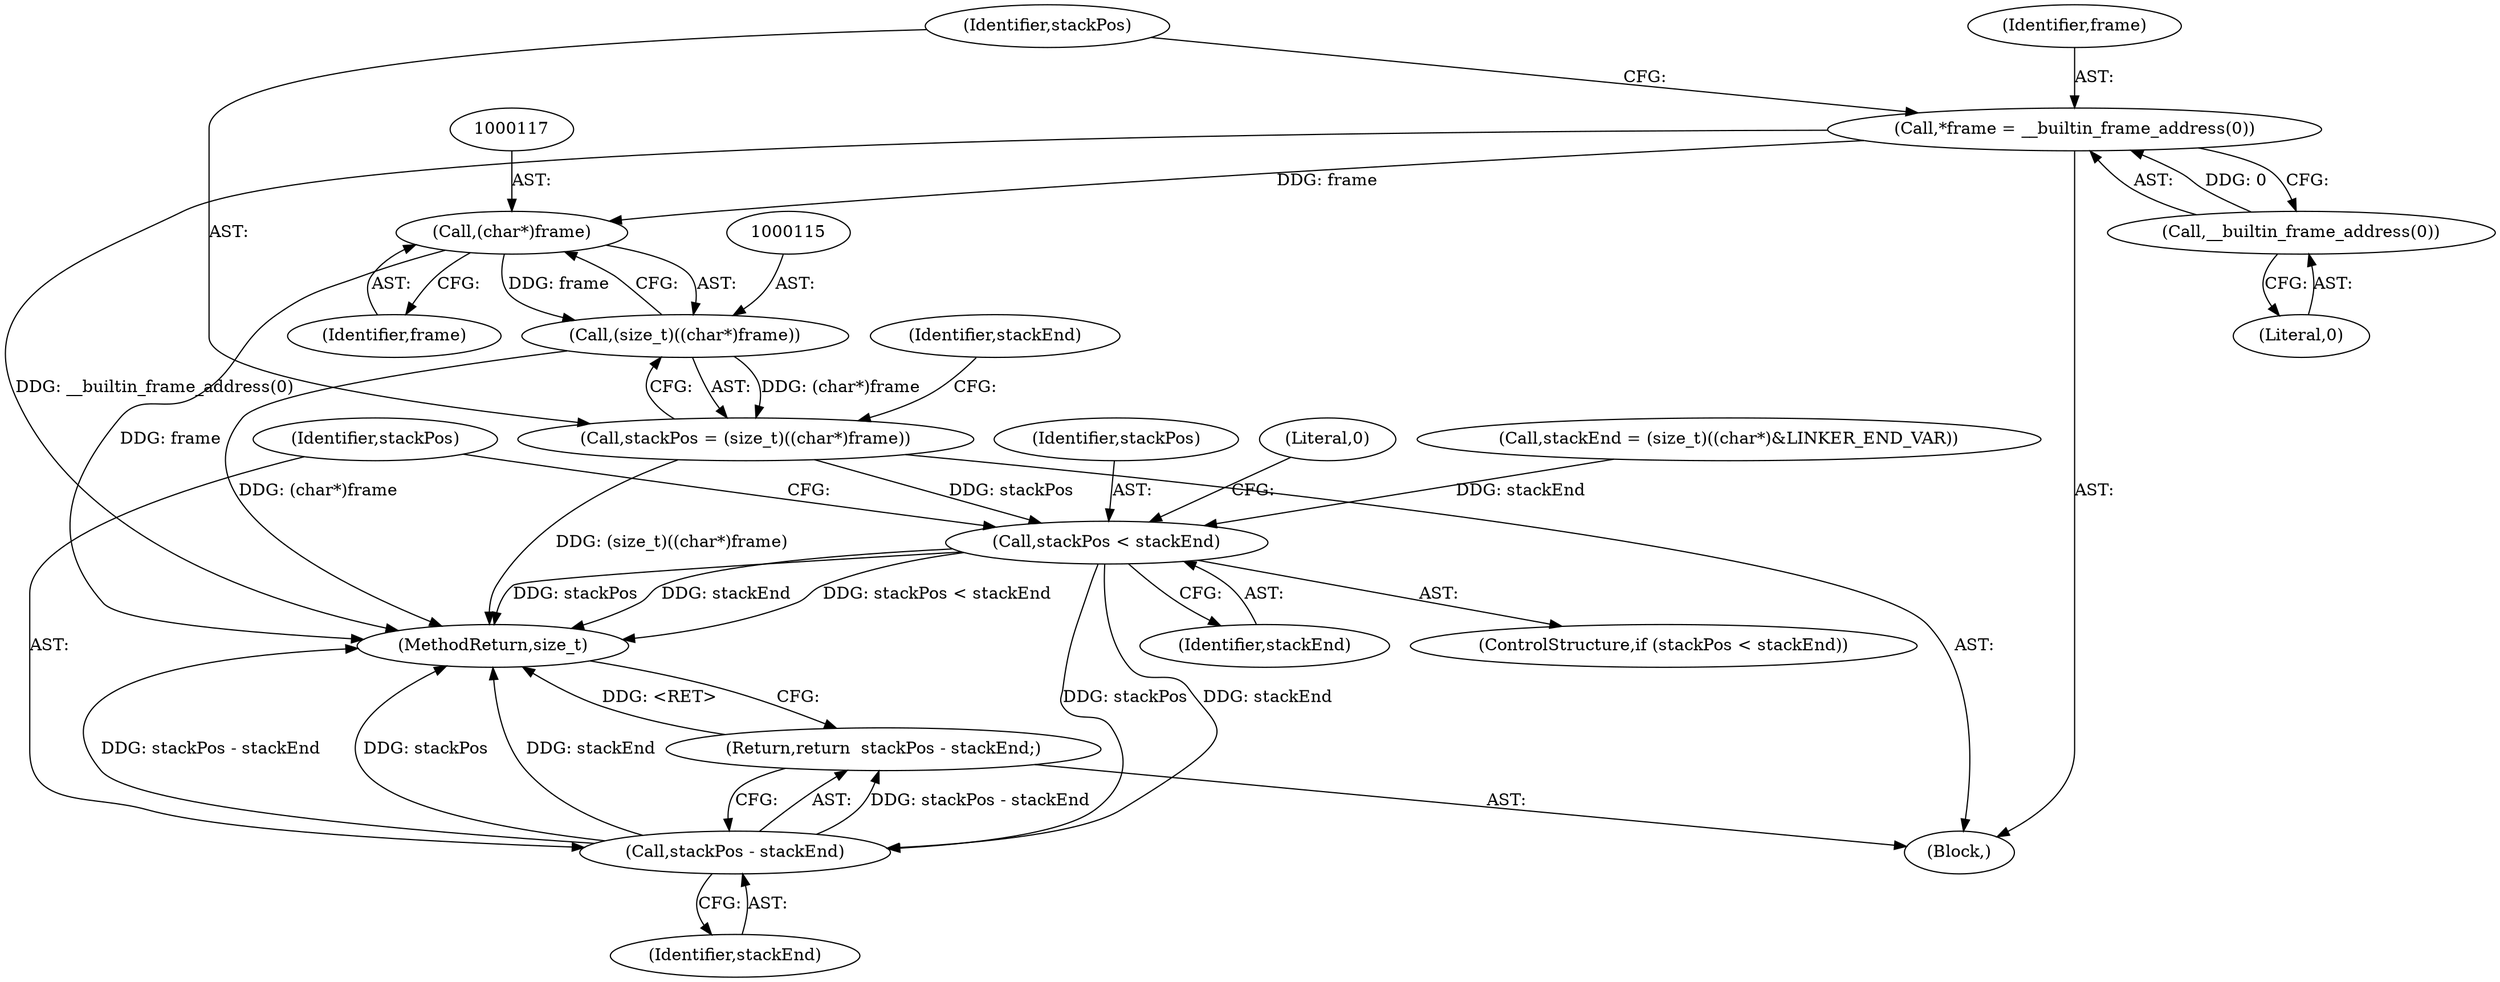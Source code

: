 digraph "0_Espruino_a0d7f432abee692402c00e8b615ff5982dde9780@pointer" {
"1000107" [label="(Call,*frame = __builtin_frame_address(0))"];
"1000109" [label="(Call,__builtin_frame_address(0))"];
"1000116" [label="(Call,(char*)frame)"];
"1000114" [label="(Call,(size_t)((char*)frame))"];
"1000112" [label="(Call,stackPos = (size_t)((char*)frame))"];
"1000129" [label="(Call,stackPos < stackEnd)"];
"1000135" [label="(Call,stackPos - stackEnd)"];
"1000134" [label="(Return,return  stackPos - stackEnd;)"];
"1000110" [label="(Literal,0)"];
"1000112" [label="(Call,stackPos = (size_t)((char*)frame))"];
"1000114" [label="(Call,(size_t)((char*)frame))"];
"1000108" [label="(Identifier,frame)"];
"1000116" [label="(Call,(char*)frame)"];
"1000121" [label="(Identifier,stackEnd)"];
"1000137" [label="(Identifier,stackEnd)"];
"1000135" [label="(Call,stackPos - stackEnd)"];
"1000120" [label="(Call,stackEnd = (size_t)((char*)&LINKER_END_VAR))"];
"1000131" [label="(Identifier,stackEnd)"];
"1000128" [label="(ControlStructure,if (stackPos < stackEnd))"];
"1000107" [label="(Call,*frame = __builtin_frame_address(0))"];
"1000130" [label="(Identifier,stackPos)"];
"1000129" [label="(Call,stackPos < stackEnd)"];
"1000138" [label="(MethodReturn,size_t)"];
"1000136" [label="(Identifier,stackPos)"];
"1000105" [label="(Block,)"];
"1000133" [label="(Literal,0)"];
"1000118" [label="(Identifier,frame)"];
"1000113" [label="(Identifier,stackPos)"];
"1000109" [label="(Call,__builtin_frame_address(0))"];
"1000134" [label="(Return,return  stackPos - stackEnd;)"];
"1000107" -> "1000105"  [label="AST: "];
"1000107" -> "1000109"  [label="CFG: "];
"1000108" -> "1000107"  [label="AST: "];
"1000109" -> "1000107"  [label="AST: "];
"1000113" -> "1000107"  [label="CFG: "];
"1000107" -> "1000138"  [label="DDG: __builtin_frame_address(0)"];
"1000109" -> "1000107"  [label="DDG: 0"];
"1000107" -> "1000116"  [label="DDG: frame"];
"1000109" -> "1000110"  [label="CFG: "];
"1000110" -> "1000109"  [label="AST: "];
"1000116" -> "1000114"  [label="AST: "];
"1000116" -> "1000118"  [label="CFG: "];
"1000117" -> "1000116"  [label="AST: "];
"1000118" -> "1000116"  [label="AST: "];
"1000114" -> "1000116"  [label="CFG: "];
"1000116" -> "1000138"  [label="DDG: frame"];
"1000116" -> "1000114"  [label="DDG: frame"];
"1000114" -> "1000112"  [label="AST: "];
"1000115" -> "1000114"  [label="AST: "];
"1000112" -> "1000114"  [label="CFG: "];
"1000114" -> "1000138"  [label="DDG: (char*)frame"];
"1000114" -> "1000112"  [label="DDG: (char*)frame"];
"1000112" -> "1000105"  [label="AST: "];
"1000113" -> "1000112"  [label="AST: "];
"1000121" -> "1000112"  [label="CFG: "];
"1000112" -> "1000138"  [label="DDG: (size_t)((char*)frame)"];
"1000112" -> "1000129"  [label="DDG: stackPos"];
"1000129" -> "1000128"  [label="AST: "];
"1000129" -> "1000131"  [label="CFG: "];
"1000130" -> "1000129"  [label="AST: "];
"1000131" -> "1000129"  [label="AST: "];
"1000133" -> "1000129"  [label="CFG: "];
"1000136" -> "1000129"  [label="CFG: "];
"1000129" -> "1000138"  [label="DDG: stackPos < stackEnd"];
"1000129" -> "1000138"  [label="DDG: stackPos"];
"1000129" -> "1000138"  [label="DDG: stackEnd"];
"1000120" -> "1000129"  [label="DDG: stackEnd"];
"1000129" -> "1000135"  [label="DDG: stackPos"];
"1000129" -> "1000135"  [label="DDG: stackEnd"];
"1000135" -> "1000134"  [label="AST: "];
"1000135" -> "1000137"  [label="CFG: "];
"1000136" -> "1000135"  [label="AST: "];
"1000137" -> "1000135"  [label="AST: "];
"1000134" -> "1000135"  [label="CFG: "];
"1000135" -> "1000138"  [label="DDG: stackPos - stackEnd"];
"1000135" -> "1000138"  [label="DDG: stackPos"];
"1000135" -> "1000138"  [label="DDG: stackEnd"];
"1000135" -> "1000134"  [label="DDG: stackPos - stackEnd"];
"1000134" -> "1000105"  [label="AST: "];
"1000138" -> "1000134"  [label="CFG: "];
"1000134" -> "1000138"  [label="DDG: <RET>"];
}
